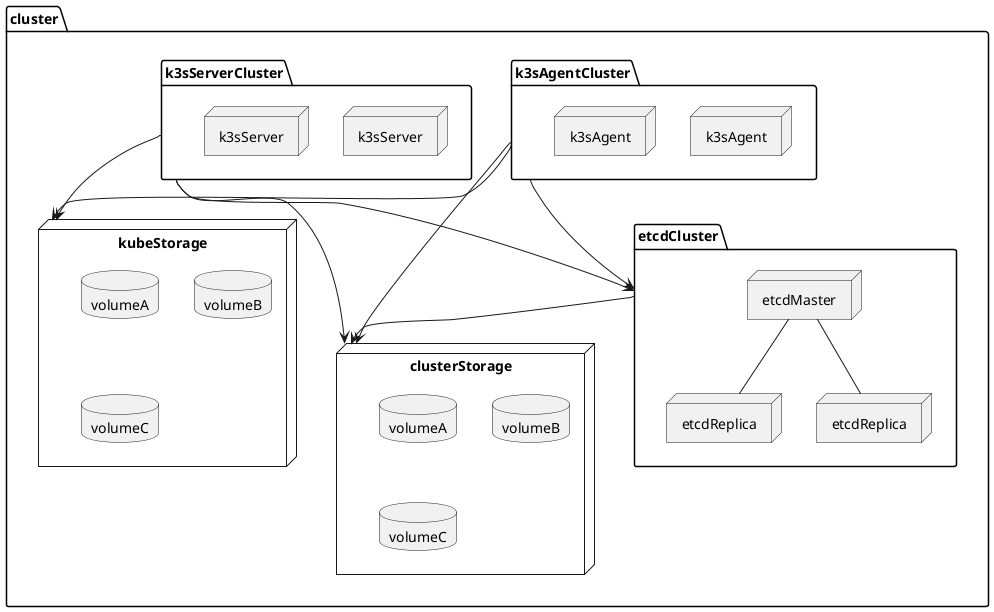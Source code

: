 @startuml

package cluster {
    node kubeStorage {
        database volumeA
        database volumeB
        database volumeC
    }

    node clusterStorage {
        database volumeA1 as "volumeA"
        database volumeB1 as "volumeB"
        database volumeC1 as "volumeC"
    }

    package etcdCluster {
        node etcdMaster
        node etcdReplica1 as "etcdReplica"
        node etcdReplica2 as "etcdReplica"

        etcdMaster -- etcdReplica1
        etcdMaster -- etcdReplica2
    }

    package k3sAgentCluster {
        node k3sAgent1 as "k3sAgent"
        node k3sAgent2 as "k3sAgent"
    }

    package k3sServerCluster {
        node k3sServer1 as "k3sServer"
        node k3sServer2 as "k3sServer"
    }

    k3sAgentCluster --> etcdCluster
    k3sServerCluster --> etcdCluster

    k3sServerCluster --> kubeStorage
    k3sAgentCluster --> kubeStorage

    k3sServerCluster --> clusterStorage
    k3sAgentCluster --> clusterStorage

    etcdCluster --> clusterStorage
}
@enduml
